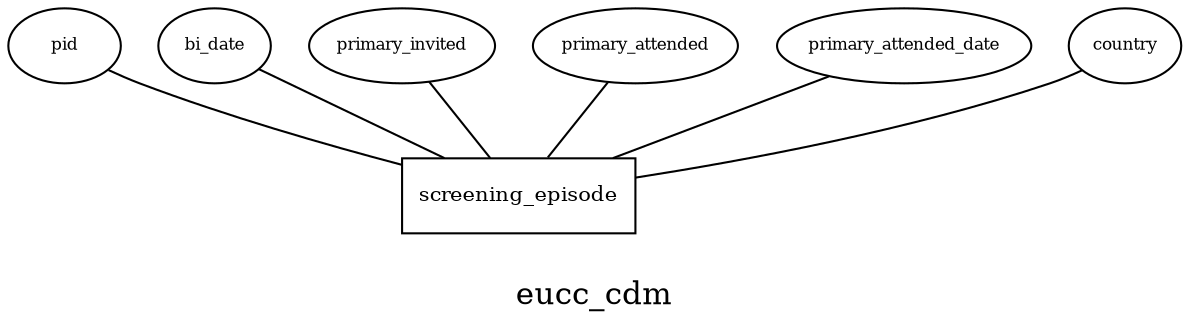 graph ER {
	node [shape=box]
	screening_episode [fontsize="10pt"]
	node [shape=ellipse]
	screening_episode_pid [label=pid fontsize="8pt"]
	screening_episode_pid -- screening_episode [len=1.5]
	screening_episode_bi_date [label=bi_date fontsize="8pt"]
	screening_episode_bi_date -- screening_episode [len=1.5]
	screening_episode_primary_invited [label=primary_invited fontsize="8pt"]
	screening_episode_primary_invited -- screening_episode [len=1.5]
	screening_episode_primary_attended [label=primary_attended fontsize="8pt"]
	screening_episode_primary_attended -- screening_episode [len=2.1]
	screening_episode_primary_attended_date [label=primary_attended_date fontsize="8pt"]
	screening_episode_primary_attended_date -- screening_episode [len=2.1]
	screening_episode_country [label=country fontsize="8pt"]
	screening_episode_country -- screening_episode [len=1.5]
	node [shape=box]
	node [color=lightgrey shape=diamond style=filled]
	label="\neucc_cdm"
	fontsize=15
}
